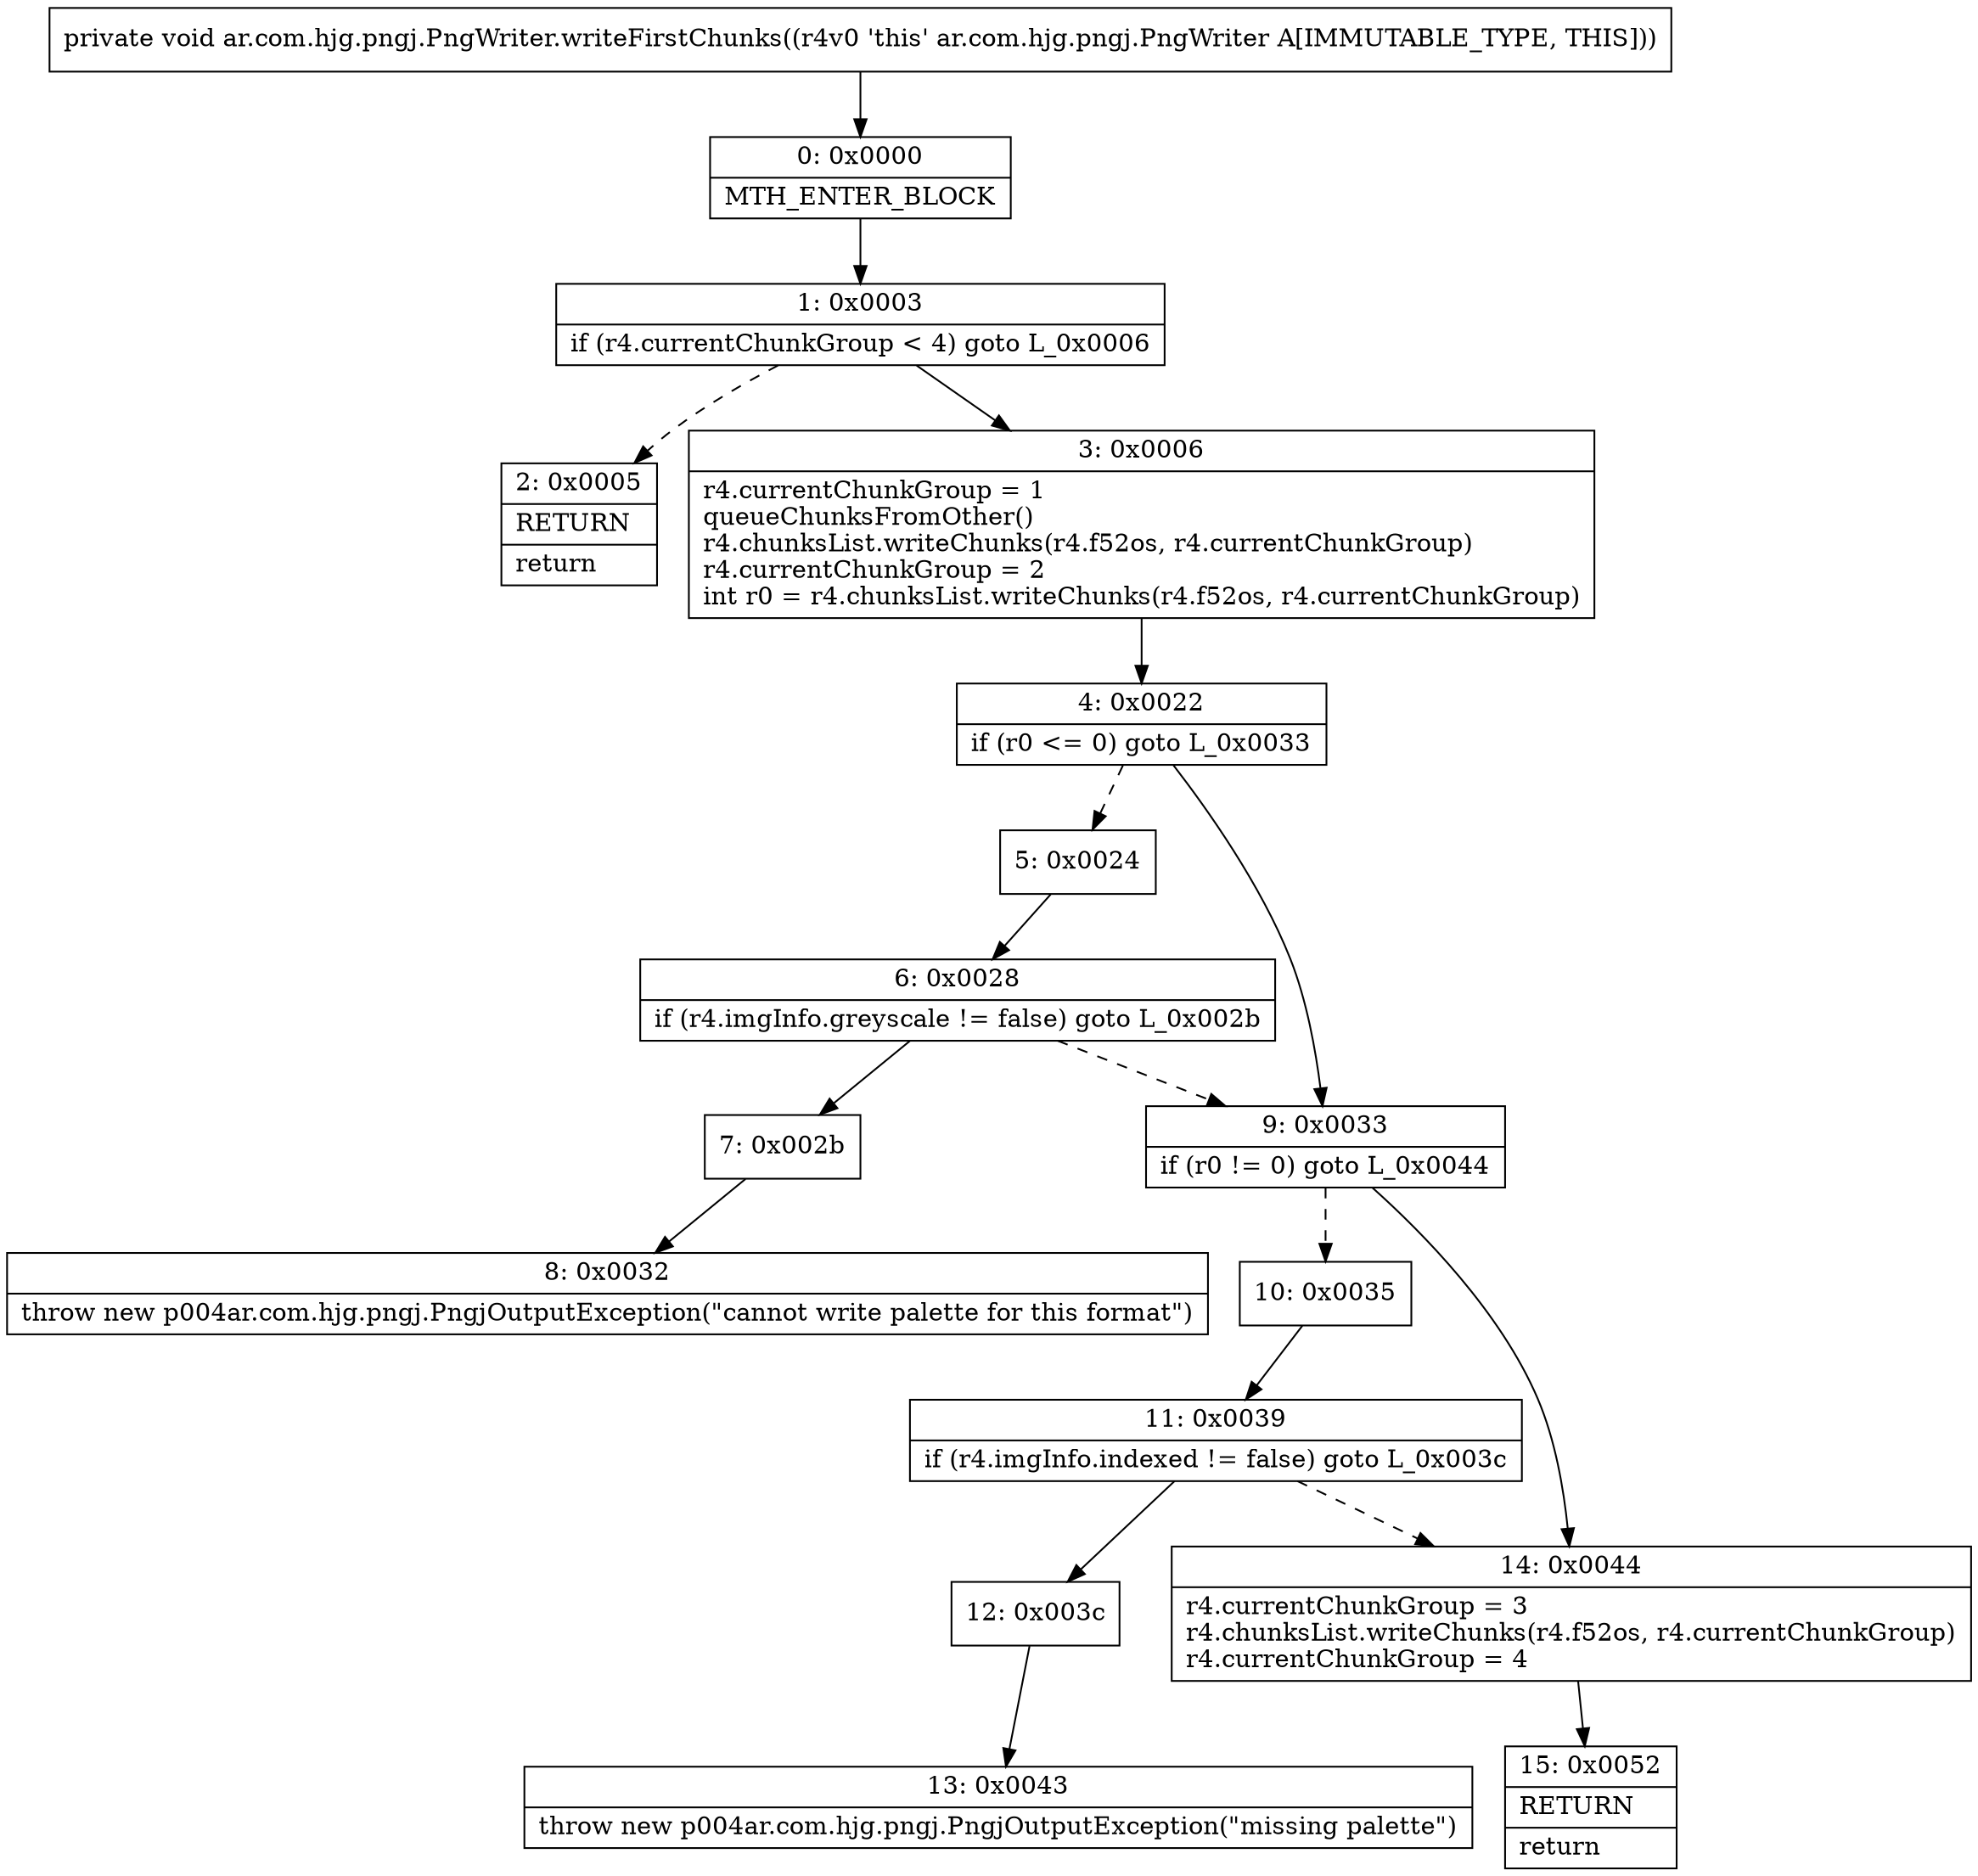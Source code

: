 digraph "CFG forar.com.hjg.pngj.PngWriter.writeFirstChunks()V" {
Node_0 [shape=record,label="{0\:\ 0x0000|MTH_ENTER_BLOCK\l}"];
Node_1 [shape=record,label="{1\:\ 0x0003|if (r4.currentChunkGroup \< 4) goto L_0x0006\l}"];
Node_2 [shape=record,label="{2\:\ 0x0005|RETURN\l|return\l}"];
Node_3 [shape=record,label="{3\:\ 0x0006|r4.currentChunkGroup = 1\lqueueChunksFromOther()\lr4.chunksList.writeChunks(r4.f52os, r4.currentChunkGroup)\lr4.currentChunkGroup = 2\lint r0 = r4.chunksList.writeChunks(r4.f52os, r4.currentChunkGroup)\l}"];
Node_4 [shape=record,label="{4\:\ 0x0022|if (r0 \<= 0) goto L_0x0033\l}"];
Node_5 [shape=record,label="{5\:\ 0x0024}"];
Node_6 [shape=record,label="{6\:\ 0x0028|if (r4.imgInfo.greyscale != false) goto L_0x002b\l}"];
Node_7 [shape=record,label="{7\:\ 0x002b}"];
Node_8 [shape=record,label="{8\:\ 0x0032|throw new p004ar.com.hjg.pngj.PngjOutputException(\"cannot write palette for this format\")\l}"];
Node_9 [shape=record,label="{9\:\ 0x0033|if (r0 != 0) goto L_0x0044\l}"];
Node_10 [shape=record,label="{10\:\ 0x0035}"];
Node_11 [shape=record,label="{11\:\ 0x0039|if (r4.imgInfo.indexed != false) goto L_0x003c\l}"];
Node_12 [shape=record,label="{12\:\ 0x003c}"];
Node_13 [shape=record,label="{13\:\ 0x0043|throw new p004ar.com.hjg.pngj.PngjOutputException(\"missing palette\")\l}"];
Node_14 [shape=record,label="{14\:\ 0x0044|r4.currentChunkGroup = 3\lr4.chunksList.writeChunks(r4.f52os, r4.currentChunkGroup)\lr4.currentChunkGroup = 4\l}"];
Node_15 [shape=record,label="{15\:\ 0x0052|RETURN\l|return\l}"];
MethodNode[shape=record,label="{private void ar.com.hjg.pngj.PngWriter.writeFirstChunks((r4v0 'this' ar.com.hjg.pngj.PngWriter A[IMMUTABLE_TYPE, THIS])) }"];
MethodNode -> Node_0;
Node_0 -> Node_1;
Node_1 -> Node_2[style=dashed];
Node_1 -> Node_3;
Node_3 -> Node_4;
Node_4 -> Node_5[style=dashed];
Node_4 -> Node_9;
Node_5 -> Node_6;
Node_6 -> Node_7;
Node_6 -> Node_9[style=dashed];
Node_7 -> Node_8;
Node_9 -> Node_10[style=dashed];
Node_9 -> Node_14;
Node_10 -> Node_11;
Node_11 -> Node_12;
Node_11 -> Node_14[style=dashed];
Node_12 -> Node_13;
Node_14 -> Node_15;
}

